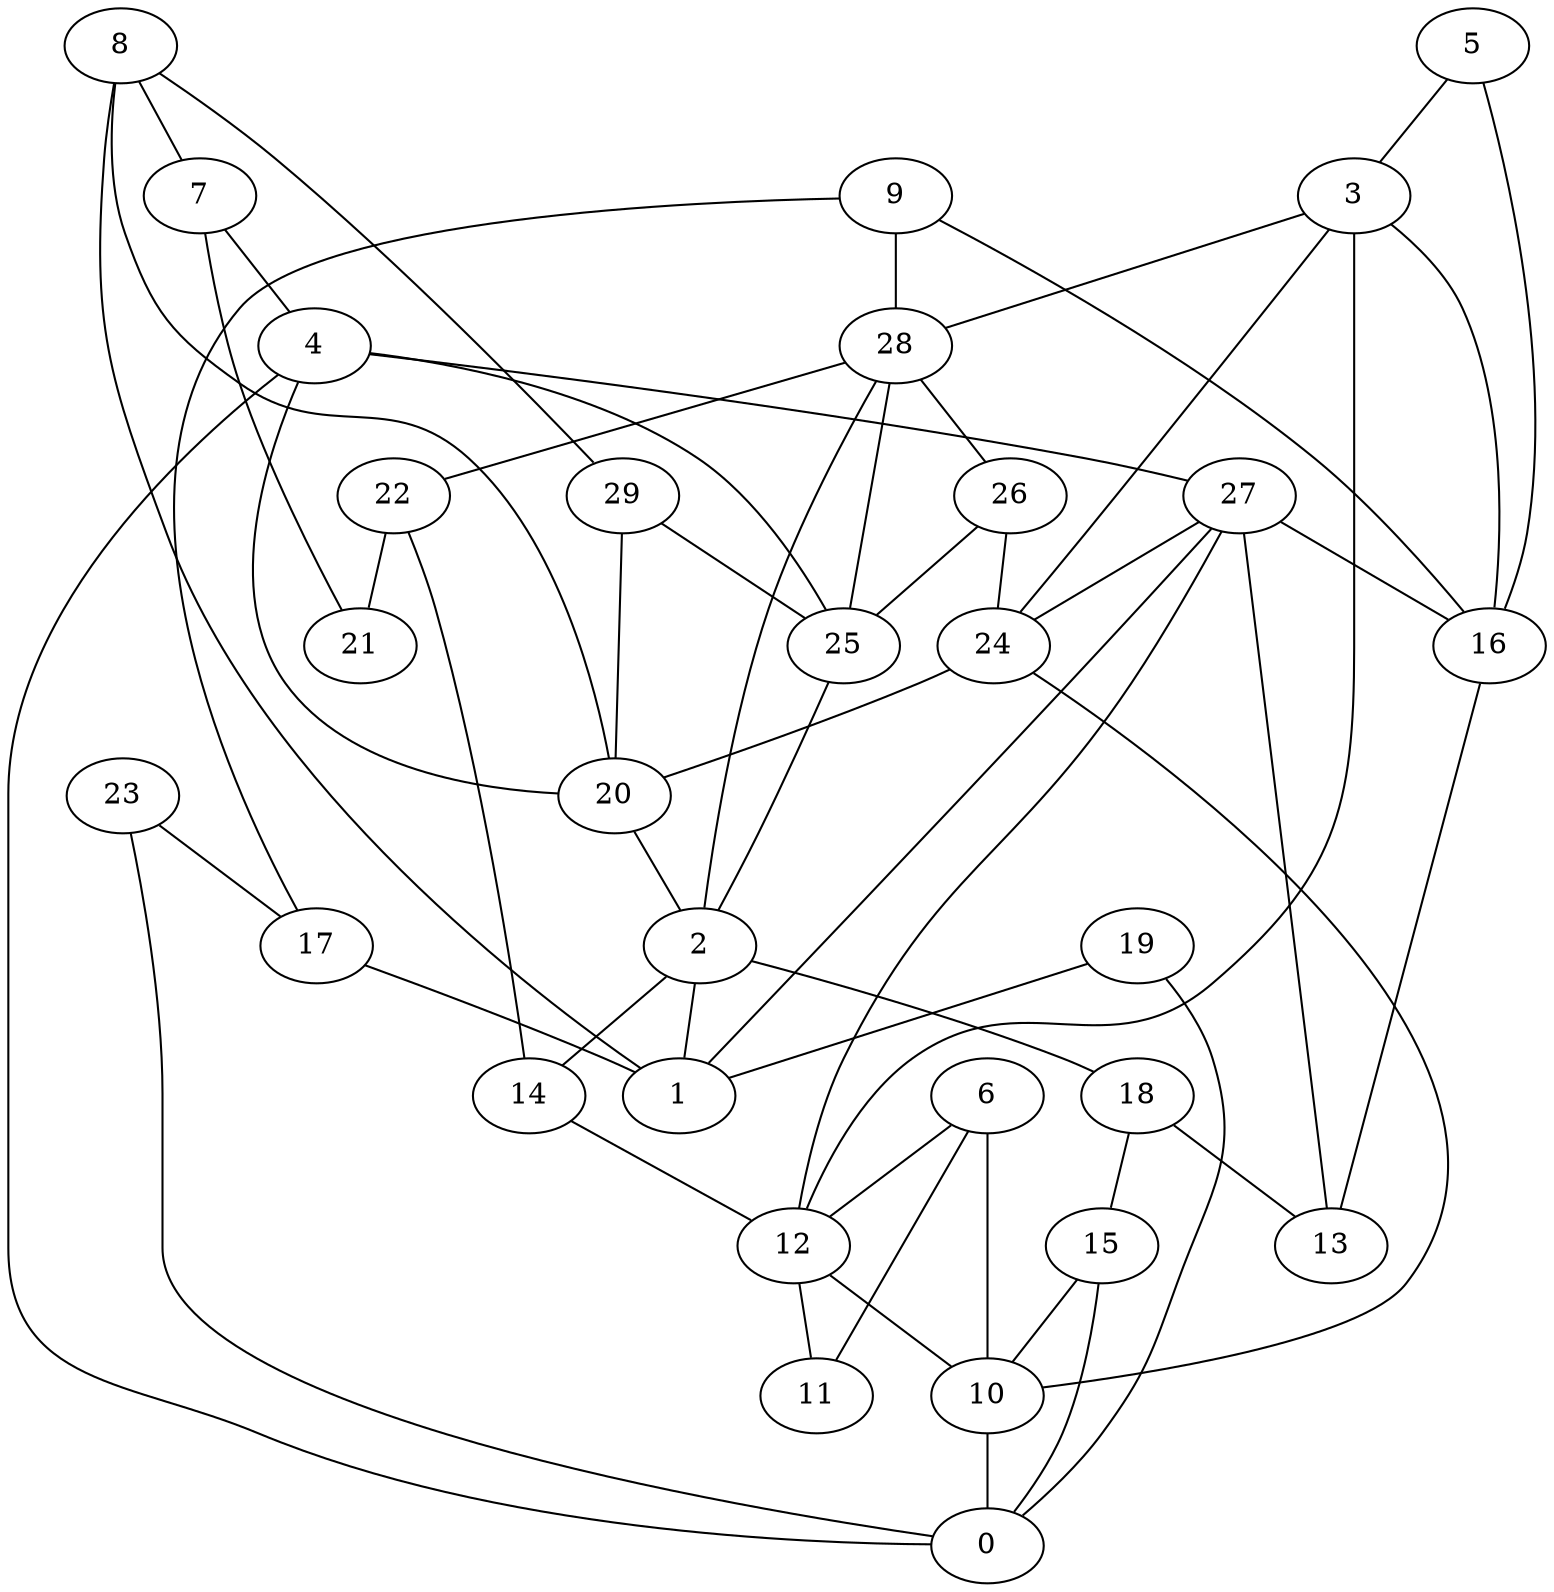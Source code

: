 digraph GG_graph {

subgraph G_graph {
edge [color = black]
"5" -> "16" [dir = none]
"5" -> "3" [dir = none]
"29" -> "25" [dir = none]
"29" -> "20" [dir = none]
"15" -> "10" [dir = none]
"15" -> "0" [dir = none]
"27" -> "16" [dir = none]
"27" -> "12" [dir = none]
"27" -> "1" [dir = none]
"27" -> "13" [dir = none]
"27" -> "24" [dir = none]
"20" -> "2" [dir = none]
"14" -> "12" [dir = none]
"26" -> "24" [dir = none]
"26" -> "25" [dir = none]
"18" -> "13" [dir = none]
"18" -> "15" [dir = none]
"19" -> "0" [dir = none]
"19" -> "1" [dir = none]
"12" -> "11" [dir = none]
"12" -> "10" [dir = none]
"9" -> "16" [dir = none]
"9" -> "28" [dir = none]
"9" -> "17" [dir = none]
"22" -> "14" [dir = none]
"22" -> "21" [dir = none]
"17" -> "1" [dir = none]
"28" -> "25" [dir = none]
"28" -> "26" [dir = none]
"28" -> "2" [dir = none]
"28" -> "22" [dir = none]
"10" -> "0" [dir = none]
"7" -> "21" [dir = none]
"7" -> "4" [dir = none]
"16" -> "13" [dir = none]
"6" -> "11" [dir = none]
"6" -> "10" [dir = none]
"6" -> "12" [dir = none]
"3" -> "12" [dir = none]
"3" -> "24" [dir = none]
"3" -> "28" [dir = none]
"3" -> "16" [dir = none]
"8" -> "29" [dir = none]
"8" -> "7" [dir = none]
"8" -> "20" [dir = none]
"8" -> "1" [dir = none]
"4" -> "27" [dir = none]
"4" -> "20" [dir = none]
"4" -> "25" [dir = none]
"4" -> "0" [dir = none]
"25" -> "2" [dir = none]
"2" -> "1" [dir = none]
"2" -> "18" [dir = none]
"2" -> "14" [dir = none]
"24" -> "10" [dir = none]
"24" -> "20" [dir = none]
"23" -> "0" [dir = none]
"23" -> "17" [dir = none]
}

}
